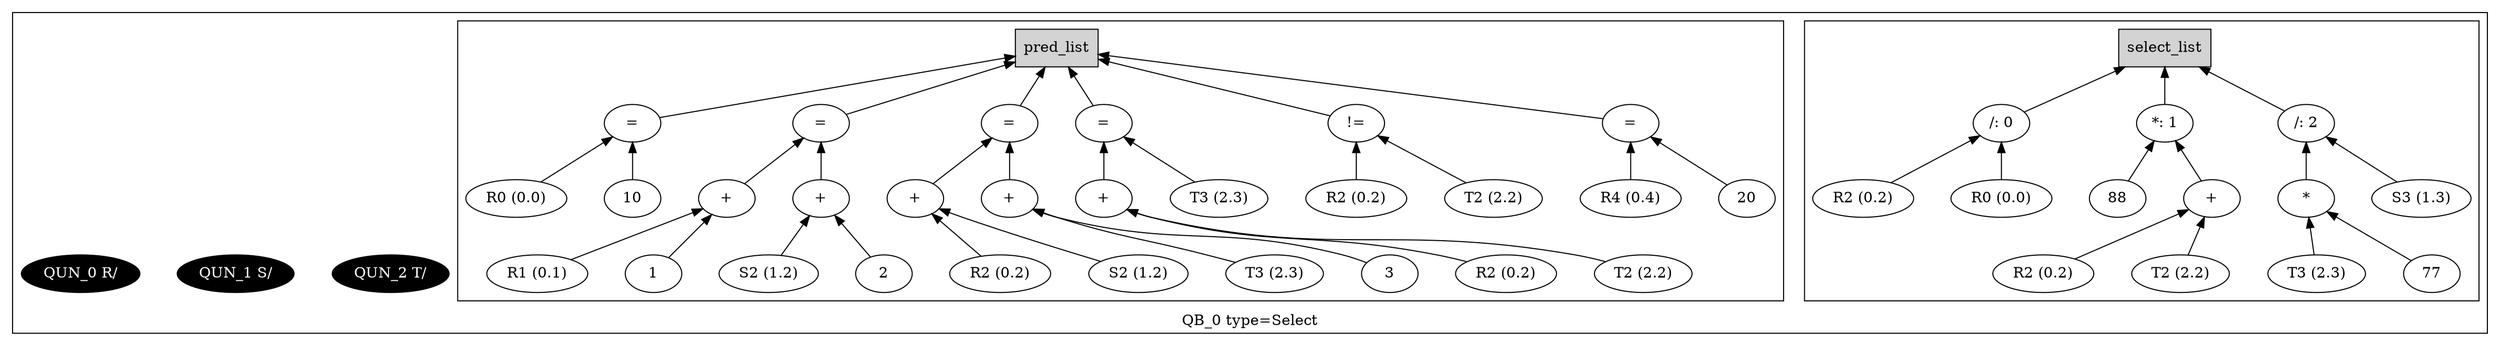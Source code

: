 digraph example1 {
    rankdir=BT;
    nodesep=0.5;
    ordering="in";
  subgraph cluster_QB_0 {
    "QB_0_selectlist"[label="select_list",shape=box,style=filled];
  subgraph cluster_select_listQB_0 {
    exprnodeExprKey3v1[label="/: 0"];
    exprnodeExprKey1v1 -> exprnodeExprKey3v1;
    exprnodeExprKey1v1[label="R2 (0.2)"];
    exprnodeExprKey2v1 -> exprnodeExprKey3v1;
    exprnodeExprKey2v1[label="R0 (0.0)"];
    exprnodeExprKey3v1 -> "QB_0_selectlist";
    exprnodeExprKey8v1[label="*: 1"];
    exprnodeExprKey4v1 -> exprnodeExprKey8v1;
    exprnodeExprKey4v1[label="88"];
    exprnodeExprKey7v1 -> exprnodeExprKey8v1;
    exprnodeExprKey7v1[label="+"];
    exprnodeExprKey5v1 -> exprnodeExprKey7v1;
    exprnodeExprKey5v1[label="R2 (0.2)"];
    exprnodeExprKey6v1 -> exprnodeExprKey7v1;
    exprnodeExprKey6v1[label="T2 (2.2)"];
    exprnodeExprKey8v1 -> "QB_0_selectlist";
    exprnodeExprKey13v1[label="/: 2"];
    exprnodeExprKey11v1 -> exprnodeExprKey13v1;
    exprnodeExprKey11v1[label="*"];
    exprnodeExprKey9v1 -> exprnodeExprKey11v1;
    exprnodeExprKey9v1[label="T3 (2.3)"];
    exprnodeExprKey10v1 -> exprnodeExprKey11v1;
    exprnodeExprKey10v1[label="77"];
    exprnodeExprKey12v1 -> exprnodeExprKey13v1;
    exprnodeExprKey12v1[label="S3 (1.3)"];
    exprnodeExprKey13v1 -> "QB_0_selectlist";
}
    "QUN_2"[label="QUN_2 T/", fillcolor=black, fontcolor=white, style=filled]
    "QUN_1"[label="QUN_1 S/", fillcolor=black, fontcolor=white, style=filled]
    "QUN_0"[label="QUN_0 R/", fillcolor=black, fontcolor=white, style=filled]
  subgraph cluster_pred_listQB_0 {
    exprnodeExprKey16v1[label="="];
    exprnodeExprKey14v1 -> exprnodeExprKey16v1;
    exprnodeExprKey14v1[label="R0 (0.0)"];
    exprnodeExprKey15v1 -> exprnodeExprKey16v1;
    exprnodeExprKey15v1[label="10"];
    exprnodeExprKey16v1 -> QB_0_pred_list;
    exprnodeExprKey23v1[label="="];
    exprnodeExprKey19v1 -> exprnodeExprKey23v1;
    exprnodeExprKey19v1[label="+"];
    exprnodeExprKey17v1 -> exprnodeExprKey19v1;
    exprnodeExprKey17v1[label="R1 (0.1)"];
    exprnodeExprKey18v1 -> exprnodeExprKey19v1;
    exprnodeExprKey18v1[label="1"];
    exprnodeExprKey22v1 -> exprnodeExprKey23v1;
    exprnodeExprKey22v1[label="+"];
    exprnodeExprKey20v1 -> exprnodeExprKey22v1;
    exprnodeExprKey20v1[label="S2 (1.2)"];
    exprnodeExprKey21v1 -> exprnodeExprKey22v1;
    exprnodeExprKey21v1[label="2"];
    exprnodeExprKey23v1 -> QB_0_pred_list;
    exprnodeExprKey31v1[label="="];
    exprnodeExprKey27v1 -> exprnodeExprKey31v1;
    exprnodeExprKey27v1[label="+"];
    exprnodeExprKey25v1 -> exprnodeExprKey27v1;
    exprnodeExprKey25v1[label="R2 (0.2)"];
    exprnodeExprKey26v1 -> exprnodeExprKey27v1;
    exprnodeExprKey26v1[label="S2 (1.2)"];
    exprnodeExprKey30v1 -> exprnodeExprKey31v1;
    exprnodeExprKey30v1[label="+"];
    exprnodeExprKey28v1 -> exprnodeExprKey30v1;
    exprnodeExprKey28v1[label="T3 (2.3)"];
    exprnodeExprKey29v1 -> exprnodeExprKey30v1;
    exprnodeExprKey29v1[label="3"];
    exprnodeExprKey31v1 -> QB_0_pred_list;
    exprnodeExprKey37v1[label="="];
    exprnodeExprKey35v1 -> exprnodeExprKey37v1;
    exprnodeExprKey35v1[label="+"];
    exprnodeExprKey33v1 -> exprnodeExprKey35v1;
    exprnodeExprKey33v1[label="R2 (0.2)"];
    exprnodeExprKey34v1 -> exprnodeExprKey35v1;
    exprnodeExprKey34v1[label="T2 (2.2)"];
    exprnodeExprKey36v1 -> exprnodeExprKey37v1;
    exprnodeExprKey36v1[label="T3 (2.3)"];
    exprnodeExprKey37v1 -> QB_0_pred_list;
    exprnodeExprKey41v1[label="!="];
    exprnodeExprKey39v1 -> exprnodeExprKey41v1;
    exprnodeExprKey39v1[label="R2 (0.2)"];
    exprnodeExprKey40v1 -> exprnodeExprKey41v1;
    exprnodeExprKey40v1[label="T2 (2.2)"];
    exprnodeExprKey41v1 -> QB_0_pred_list;
    exprnodeExprKey45v1[label="="];
    exprnodeExprKey43v1 -> exprnodeExprKey45v1;
    exprnodeExprKey43v1[label="R4 (0.4)"];
    exprnodeExprKey44v1 -> exprnodeExprKey45v1;
    exprnodeExprKey44v1[label="20"];
    exprnodeExprKey45v1 -> QB_0_pred_list;
    "QB_0_pred_list"[label="pred_list",shape=box,style=filled];
}
    label = "QB_0 type=Select";
}
}
